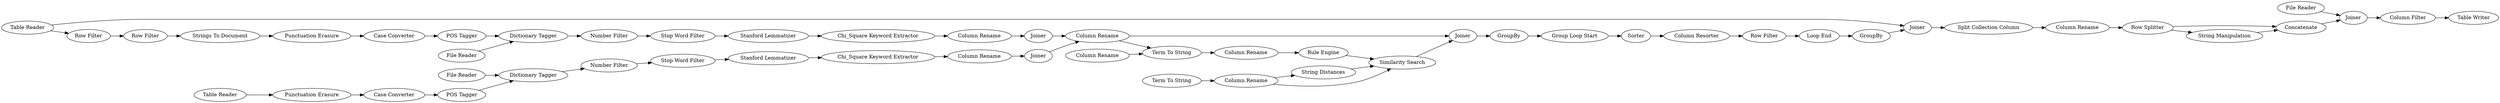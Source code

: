 digraph {
	"3281473455840392023_783" [label="Stanford Lemmatizer"]
	"3281473455840392023_782" [label="File Reader"]
	"8600156921584725622_766" [label="Chi_Square Keyword Extractor"]
	"8665443894953601429_779" [label="Case Converter"]
	"-7496313425724447691_4" [label="File Reader"]
	"45194327101421226_871" [label="Group Loop Start"]
	"-7496313425724447691_755" [label="Table Reader"]
	"8665443894953601429_783" [label="Stanford Lemmatizer"]
	"45194327101421226_873" [label="Row Filter"]
	"8828205084018345336_880" [label="Column Rename"]
	"8665443894953601429_117" [label="Dictionary Tagger"]
	"-7496313425724447691_764" [label="Table Reader"]
	"45194327101421226_868" [label="Column Resorter"]
	"841695138084493986_977" [label="Row Splitter"]
	"-7496313425724447691_910" [label=Joiner]
	"45194327101421226_872" [label="Loop End"]
	"8665443894953601429_781" [label="POS Tagger"]
	"3281473455840392023_779" [label="Case Converter"]
	"-7421283318219316969_975" [label="Column Filter"]
	"6662298400593528348_773" [label="Row Filter"]
	"8876253399937672278_758" [label=Joiner]
	"45194327101421226_866" [label=Sorter]
	"8600156921584725622_767" [label=Joiner]
	"8665443894953601429_119" [label="Stop Word Filter"]
	"8876253399937672278_874" [label=GroupBy]
	"6662298400593528348_22" [label="Strings To Document"]
	"841695138084493986_973" [label="Split Collection Column"]
	"8600156921584725622_771" [label="Column Rename"]
	"8828205084018345336_875" [label="Term To String"]
	"8828205084018345336_850" [label="String Distances"]
	"8665443894953601429_115" [label="Punctuation Erasure"]
	"8665443894953601429_116" [label="Number Filter"]
	"8828205084018345336_881" [label="Rule Engine"]
	"8665443894953601429_782" [label="File Reader"]
	"-7496313425724447691_970" [label="Table Writer"]
	"8828205084018345336_879" [label="Column Rename"]
	"8876253399937672278_865" [label=GroupBy]
	"8876253399937672278_860" [label="Column Rename"]
	"8828205084018345336_876" [label="Term To String"]
	"-7421283318219316969_967" [label=Joiner]
	"3281473455840392023_116" [label="Number Filter"]
	"841695138084493986_978" [label=Concatenate]
	"6662298400593528348_20" [label="Row Filter"]
	"8828205084018345336_849" [label="Similarity Search"]
	"841695138084493986_976" [label="String Manipulation"]
	"-8502601796025644910_771" [label="Column Rename"]
	"-8502601796025644910_767" [label=Joiner]
	"3281473455840392023_115" [label="Punctuation Erasure"]
	"3281473455840392023_119" [label="Stop Word Filter"]
	"-8502601796025644910_766" [label="Chi_Square Keyword Extractor"]
	"3281473455840392023_781" [label="POS Tagger"]
	"841695138084493986_974" [label="Column Rename"]
	"3281473455840392023_117" [label="Dictionary Tagger"]
	"8876253399937672278_859" [label="Column Rename"]
	"841695138084493986_974" -> "841695138084493986_977"
	"8828205084018345336_875" -> "8828205084018345336_879"
	"8876253399937672278_865" -> "45194327101421226_871"
	"-8502601796025644910_766" -> "-8502601796025644910_771"
	"8600156921584725622_771" -> "8600156921584725622_767"
	"8600156921584725622_767" -> "8876253399937672278_859"
	"8828205084018345336_849" -> "8876253399937672278_758"
	"-8502601796025644910_767" -> "8876253399937672278_859"
	"-8502601796025644910_771" -> "-8502601796025644910_767"
	"-7421283318219316969_975" -> "-7496313425724447691_970"
	"8828205084018345336_881" -> "8828205084018345336_849"
	"8665443894953601429_117" -> "8665443894953601429_116"
	"-7421283318219316969_967" -> "-7421283318219316969_975"
	"841695138084493986_976" -> "841695138084493986_978"
	"3281473455840392023_116" -> "3281473455840392023_119"
	"8828205084018345336_880" -> "8828205084018345336_849"
	"8876253399937672278_859" -> "8876253399937672278_758"
	"8665443894953601429_783" -> "8600156921584725622_766"
	"8876253399937672278_859" -> "8828205084018345336_875"
	"8665443894953601429_116" -> "8665443894953601429_119"
	"6662298400593528348_773" -> "6662298400593528348_22"
	"45194327101421226_868" -> "45194327101421226_873"
	"8665443894953601429_115" -> "8665443894953601429_779"
	"-7496313425724447691_910" -> "841695138084493986_973"
	"841695138084493986_977" -> "841695138084493986_978"
	"8828205084018345336_879" -> "8828205084018345336_881"
	"841695138084493986_977" -> "841695138084493986_976"
	"8828205084018345336_880" -> "8828205084018345336_850"
	"-7496313425724447691_4" -> "-7421283318219316969_967"
	"45194327101421226_873" -> "45194327101421226_872"
	"8876253399937672278_874" -> "-7496313425724447691_910"
	"841695138084493986_978" -> "-7421283318219316969_967"
	"-7496313425724447691_764" -> "-7496313425724447691_910"
	"3281473455840392023_783" -> "-8502601796025644910_766"
	"-7496313425724447691_755" -> "3281473455840392023_115"
	"3281473455840392023_781" -> "3281473455840392023_117"
	"6662298400593528348_22" -> "8665443894953601429_115"
	"8665443894953601429_782" -> "8665443894953601429_117"
	"45194327101421226_871" -> "45194327101421226_866"
	"3281473455840392023_115" -> "3281473455840392023_779"
	"8600156921584725622_766" -> "8600156921584725622_771"
	"8876253399937672278_758" -> "8876253399937672278_865"
	"8665443894953601429_119" -> "8665443894953601429_783"
	"-7496313425724447691_764" -> "6662298400593528348_20"
	"3281473455840392023_782" -> "3281473455840392023_117"
	"45194327101421226_872" -> "8876253399937672278_874"
	"3281473455840392023_779" -> "3281473455840392023_781"
	"8828205084018345336_876" -> "8828205084018345336_880"
	"841695138084493986_973" -> "841695138084493986_974"
	"8828205084018345336_850" -> "8828205084018345336_849"
	"45194327101421226_866" -> "45194327101421226_868"
	"6662298400593528348_20" -> "6662298400593528348_773"
	"8665443894953601429_781" -> "8665443894953601429_117"
	"3281473455840392023_119" -> "3281473455840392023_783"
	"8665443894953601429_779" -> "8665443894953601429_781"
	"3281473455840392023_117" -> "3281473455840392023_116"
	"8876253399937672278_860" -> "8828205084018345336_875"
	rankdir=LR
}
